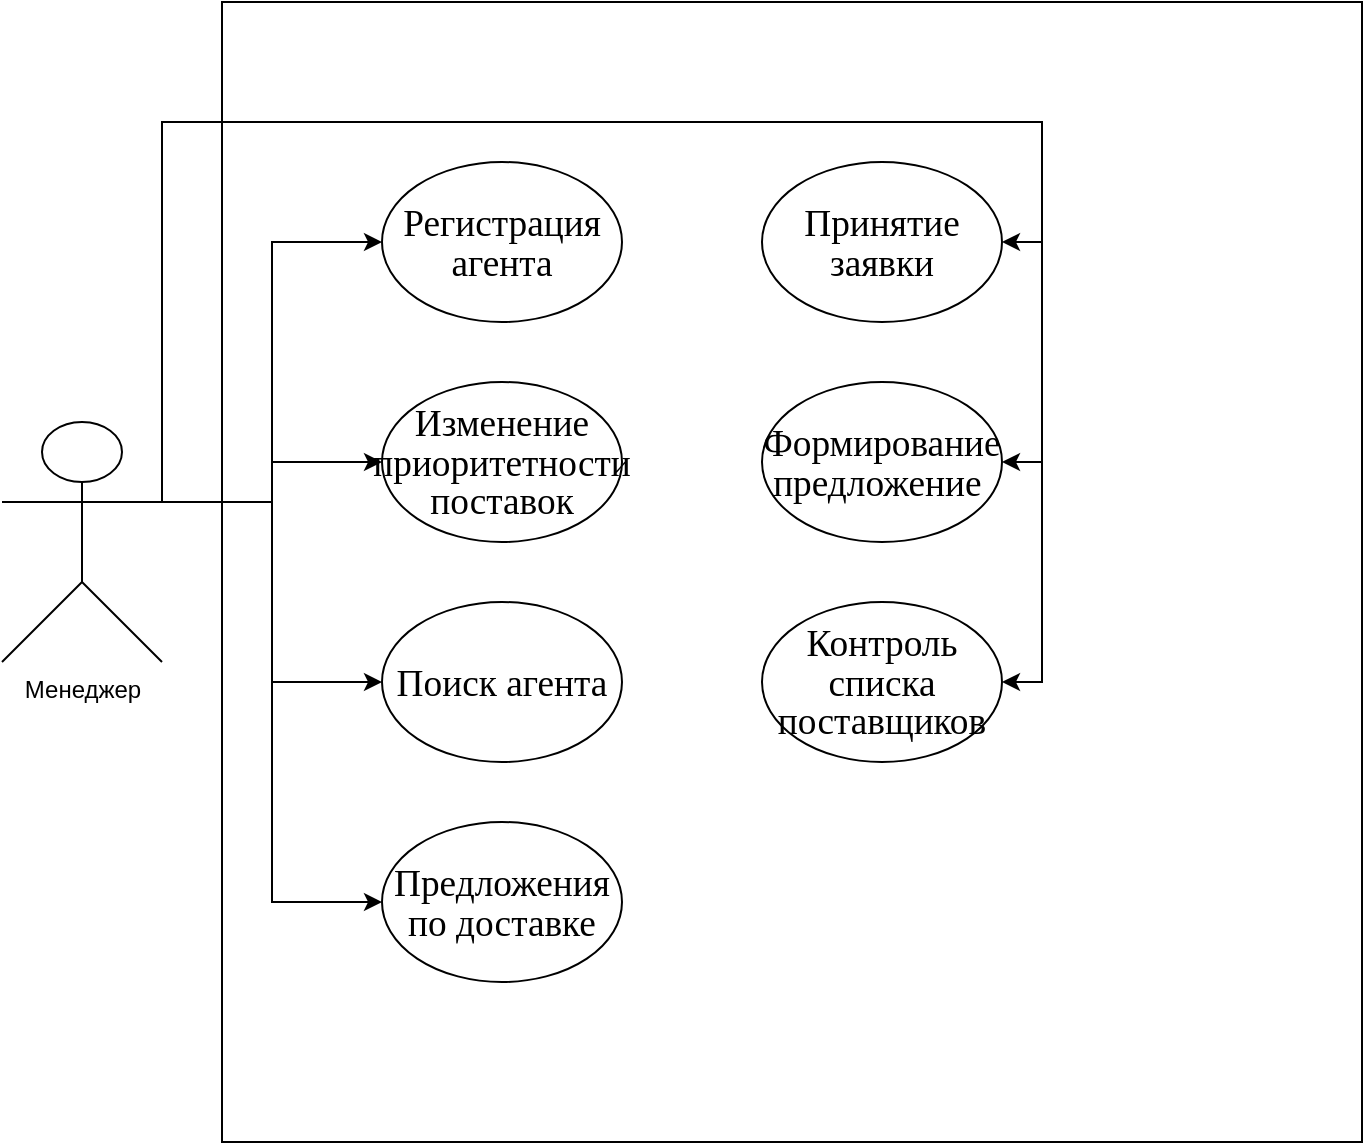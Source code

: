 <mxfile version="17.4.6" type="device"><diagram id="EcQe3PpSKupaldtgQh-P" name="Page-1"><mxGraphModel dx="1422" dy="789" grid="1" gridSize="10" guides="1" tooltips="1" connect="1" arrows="1" fold="1" page="1" pageScale="1" pageWidth="827" pageHeight="1169" math="0" shadow="0"><root><mxCell id="0"/><mxCell id="1" parent="0"/><mxCell id="diRMJplrY504jswgRhbl-11" style="edgeStyle=orthogonalEdgeStyle;rounded=0;orthogonalLoop=1;jettySize=auto;html=1;exitX=1;exitY=0.333;exitDx=0;exitDy=0;exitPerimeter=0;entryX=0;entryY=0.5;entryDx=0;entryDy=0;" edge="1" parent="1" source="diRMJplrY504jswgRhbl-1" target="diRMJplrY504jswgRhbl-2"><mxGeometry relative="1" as="geometry"/></mxCell><mxCell id="diRMJplrY504jswgRhbl-12" style="edgeStyle=orthogonalEdgeStyle;rounded=0;orthogonalLoop=1;jettySize=auto;html=1;exitX=1;exitY=0.333;exitDx=0;exitDy=0;exitPerimeter=0;" edge="1" parent="1" source="diRMJplrY504jswgRhbl-1" target="diRMJplrY504jswgRhbl-3"><mxGeometry relative="1" as="geometry"/></mxCell><mxCell id="diRMJplrY504jswgRhbl-13" style="edgeStyle=orthogonalEdgeStyle;rounded=0;orthogonalLoop=1;jettySize=auto;html=1;exitX=1;exitY=0.333;exitDx=0;exitDy=0;exitPerimeter=0;entryX=0;entryY=0.5;entryDx=0;entryDy=0;" edge="1" parent="1" source="diRMJplrY504jswgRhbl-1" target="diRMJplrY504jswgRhbl-4"><mxGeometry relative="1" as="geometry"/></mxCell><mxCell id="diRMJplrY504jswgRhbl-14" style="edgeStyle=orthogonalEdgeStyle;rounded=0;orthogonalLoop=1;jettySize=auto;html=1;exitX=1;exitY=0.333;exitDx=0;exitDy=0;exitPerimeter=0;entryX=0;entryY=0.5;entryDx=0;entryDy=0;" edge="1" parent="1" source="diRMJplrY504jswgRhbl-1" target="diRMJplrY504jswgRhbl-5"><mxGeometry relative="1" as="geometry"/></mxCell><mxCell id="diRMJplrY504jswgRhbl-15" style="edgeStyle=orthogonalEdgeStyle;rounded=0;orthogonalLoop=1;jettySize=auto;html=1;exitX=1;exitY=0.333;exitDx=0;exitDy=0;exitPerimeter=0;entryX=1;entryY=0.5;entryDx=0;entryDy=0;" edge="1" parent="1" source="diRMJplrY504jswgRhbl-1" target="diRMJplrY504jswgRhbl-6"><mxGeometry relative="1" as="geometry"><Array as="points"><mxPoint x="170" y="90"/><mxPoint x="610" y="90"/><mxPoint x="610" y="150"/></Array></mxGeometry></mxCell><mxCell id="diRMJplrY504jswgRhbl-16" style="edgeStyle=orthogonalEdgeStyle;rounded=0;orthogonalLoop=1;jettySize=auto;html=1;exitX=1;exitY=0.333;exitDx=0;exitDy=0;exitPerimeter=0;entryX=1;entryY=0.5;entryDx=0;entryDy=0;" edge="1" parent="1" source="diRMJplrY504jswgRhbl-1" target="diRMJplrY504jswgRhbl-7"><mxGeometry relative="1" as="geometry"><Array as="points"><mxPoint x="170" y="90"/><mxPoint x="610" y="90"/><mxPoint x="610" y="260"/></Array></mxGeometry></mxCell><mxCell id="diRMJplrY504jswgRhbl-17" style="edgeStyle=orthogonalEdgeStyle;rounded=0;orthogonalLoop=1;jettySize=auto;html=1;exitX=1;exitY=0.333;exitDx=0;exitDy=0;exitPerimeter=0;entryX=1;entryY=0.5;entryDx=0;entryDy=0;" edge="1" parent="1" source="diRMJplrY504jswgRhbl-1" target="diRMJplrY504jswgRhbl-8"><mxGeometry relative="1" as="geometry"><Array as="points"><mxPoint x="170" y="90"/><mxPoint x="610" y="90"/><mxPoint x="610" y="370"/></Array></mxGeometry></mxCell><mxCell id="diRMJplrY504jswgRhbl-1" value="Менеджер" style="shape=umlActor;verticalLabelPosition=bottom;verticalAlign=top;html=1;outlineConnect=0;" vertex="1" parent="1"><mxGeometry x="90" y="240" width="80" height="120" as="geometry"/></mxCell><mxCell id="diRMJplrY504jswgRhbl-2" value="&lt;span style=&quot;font-size: 14pt ; line-height: 107% ; font-family: &amp;#34;times new roman&amp;#34; , serif&quot;&gt;Регистрация агента&lt;/span&gt;" style="ellipse;whiteSpace=wrap;html=1;" vertex="1" parent="1"><mxGeometry x="280" y="110" width="120" height="80" as="geometry"/></mxCell><mxCell id="diRMJplrY504jswgRhbl-3" value="&lt;span style=&quot;font-size: 14pt ; line-height: 107% ; font-family: &amp;#34;times new roman&amp;#34; , serif&quot;&gt;Изменение приоритетности поставок&lt;/span&gt;" style="ellipse;whiteSpace=wrap;html=1;" vertex="1" parent="1"><mxGeometry x="280" y="220" width="120" height="80" as="geometry"/></mxCell><mxCell id="diRMJplrY504jswgRhbl-4" value="&lt;span style=&quot;font-size: 14pt ; line-height: 107% ; font-family: &amp;#34;times new roman&amp;#34; , serif&quot;&gt;Поиск агента&lt;/span&gt;" style="ellipse;whiteSpace=wrap;html=1;" vertex="1" parent="1"><mxGeometry x="280" y="330" width="120" height="80" as="geometry"/></mxCell><mxCell id="diRMJplrY504jswgRhbl-5" value="&lt;span style=&quot;font-size: 14pt ; line-height: 107% ; font-family: &amp;#34;times new roman&amp;#34; , serif&quot;&gt;Предложения по доставке&lt;/span&gt;" style="ellipse;whiteSpace=wrap;html=1;" vertex="1" parent="1"><mxGeometry x="280" y="440" width="120" height="80" as="geometry"/></mxCell><mxCell id="diRMJplrY504jswgRhbl-6" value="&lt;span style=&quot;font-size: 14pt ; line-height: 107% ; font-family: &amp;#34;times new roman&amp;#34; , serif&quot;&gt;Принятие заявки&lt;/span&gt;" style="ellipse;whiteSpace=wrap;html=1;" vertex="1" parent="1"><mxGeometry x="470" y="110" width="120" height="80" as="geometry"/></mxCell><mxCell id="diRMJplrY504jswgRhbl-7" value="&lt;span style=&quot;font-size: 14pt ; line-height: 107% ; font-family: &amp;#34;times new roman&amp;#34; , serif&quot;&gt;Формирование предложение&amp;nbsp;&lt;/span&gt;" style="ellipse;whiteSpace=wrap;html=1;" vertex="1" parent="1"><mxGeometry x="470" y="220" width="120" height="80" as="geometry"/></mxCell><mxCell id="diRMJplrY504jswgRhbl-8" value="&lt;span style=&quot;font-size: 14pt ; line-height: 107% ; font-family: &amp;#34;times new roman&amp;#34; , serif&quot;&gt;Контроль списка поставщиков&lt;/span&gt;" style="ellipse;whiteSpace=wrap;html=1;" vertex="1" parent="1"><mxGeometry x="470" y="330" width="120" height="80" as="geometry"/></mxCell><mxCell id="diRMJplrY504jswgRhbl-9" value="" style="rounded=0;whiteSpace=wrap;html=1;fillColor=none;" vertex="1" parent="1"><mxGeometry x="200" y="30" width="570" height="570" as="geometry"/></mxCell></root></mxGraphModel></diagram></mxfile>